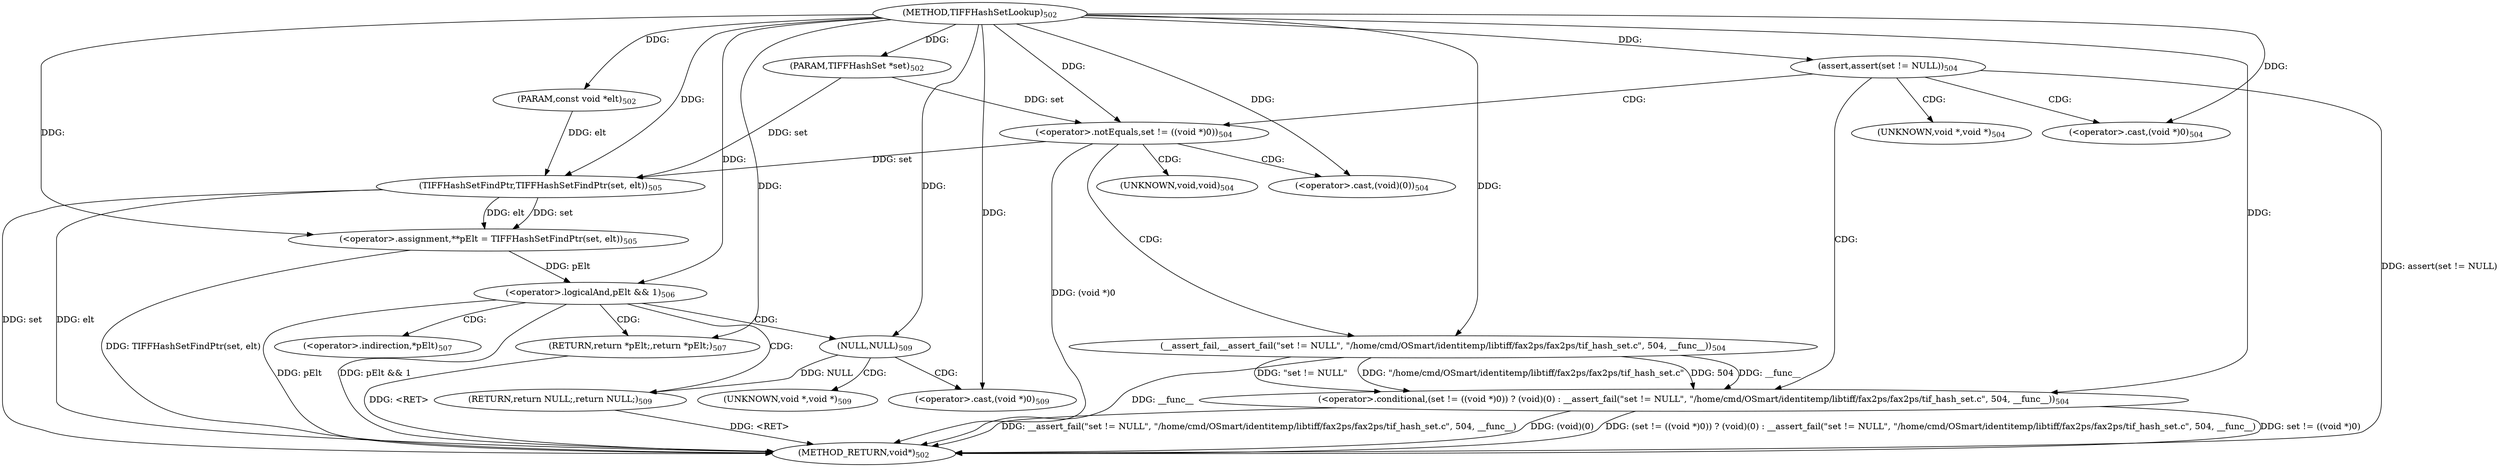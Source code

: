digraph "TIFFHashSetLookup" {  
"5654" [label = <(METHOD,TIFFHashSetLookup)<SUB>502</SUB>> ]
"5694" [label = <(METHOD_RETURN,void*)<SUB>502</SUB>> ]
"5655" [label = <(PARAM,TIFFHashSet *set)<SUB>502</SUB>> ]
"5656" [label = <(PARAM,const void *elt)<SUB>502</SUB>> ]
"5658" [label = <(assert,assert(set != NULL))<SUB>504</SUB>> ]
"5675" [label = <(&lt;operator&gt;.assignment,**pElt = TIFFHashSetFindPtr(set, elt))<SUB>505</SUB>> ]
"5688" [label = <(RETURN,return NULL;,return NULL;)<SUB>509</SUB>> ]
"5681" [label = <(&lt;operator&gt;.logicalAnd,pElt &amp;&amp; 1)<SUB>506</SUB>> ]
"5689" [label = <(NULL,NULL)<SUB>509</SUB>> ]
"5660" [label = <(&lt;operator&gt;.conditional,(set != ((void *)0)) ? (void)(0) : __assert_fail(&quot;set != NULL&quot;, &quot;/home/cmd/OSmart/identitemp/libtiff/fax2ps/fax2ps/tif_hash_set.c&quot;, 504, __func__))<SUB>504</SUB>> ]
"5677" [label = <(TIFFHashSetFindPtr,TIFFHashSetFindPtr(set, elt))<SUB>505</SUB>> ]
"5685" [label = <(RETURN,return *pElt;,return *pElt;)<SUB>507</SUB>> ]
"5691" [label = <(&lt;operator&gt;.cast,(void *)0)<SUB>509</SUB>> ]
"5661" [label = <(&lt;operator&gt;.notEquals,set != ((void *)0))<SUB>504</SUB>> ]
"5666" [label = <(&lt;operator&gt;.cast,(void)(0))<SUB>504</SUB>> ]
"5669" [label = <(__assert_fail,__assert_fail(&quot;set != NULL&quot;, &quot;/home/cmd/OSmart/identitemp/libtiff/fax2ps/fax2ps/tif_hash_set.c&quot;, 504, __func__))<SUB>504</SUB>> ]
"5663" [label = <(&lt;operator&gt;.cast,(void *)0)<SUB>504</SUB>> ]
"5686" [label = <(&lt;operator&gt;.indirection,*pElt)<SUB>507</SUB>> ]
"5667" [label = <(UNKNOWN,void,void)<SUB>504</SUB>> ]
"5692" [label = <(UNKNOWN,void *,void *)<SUB>509</SUB>> ]
"5664" [label = <(UNKNOWN,void *,void *)<SUB>504</SUB>> ]
  "5685" -> "5694"  [ label = "DDG: &lt;RET&gt;"] 
  "5688" -> "5694"  [ label = "DDG: &lt;RET&gt;"] 
  "5658" -> "5694"  [ label = "DDG: assert(set != NULL)"] 
  "5661" -> "5694"  [ label = "DDG: (void *)0"] 
  "5660" -> "5694"  [ label = "DDG: set != ((void *)0)"] 
  "5660" -> "5694"  [ label = "DDG: __assert_fail(&quot;set != NULL&quot;, &quot;/home/cmd/OSmart/identitemp/libtiff/fax2ps/fax2ps/tif_hash_set.c&quot;, 504, __func__)"] 
  "5660" -> "5694"  [ label = "DDG: (void)(0)"] 
  "5660" -> "5694"  [ label = "DDG: (set != ((void *)0)) ? (void)(0) : __assert_fail(&quot;set != NULL&quot;, &quot;/home/cmd/OSmart/identitemp/libtiff/fax2ps/fax2ps/tif_hash_set.c&quot;, 504, __func__)"] 
  "5677" -> "5694"  [ label = "DDG: set"] 
  "5677" -> "5694"  [ label = "DDG: elt"] 
  "5675" -> "5694"  [ label = "DDG: TIFFHashSetFindPtr(set, elt)"] 
  "5681" -> "5694"  [ label = "DDG: pElt"] 
  "5681" -> "5694"  [ label = "DDG: pElt &amp;&amp; 1"] 
  "5669" -> "5694"  [ label = "DDG: __func__"] 
  "5654" -> "5655"  [ label = "DDG: "] 
  "5654" -> "5656"  [ label = "DDG: "] 
  "5654" -> "5658"  [ label = "DDG: "] 
  "5677" -> "5675"  [ label = "DDG: set"] 
  "5677" -> "5675"  [ label = "DDG: elt"] 
  "5689" -> "5688"  [ label = "DDG: NULL"] 
  "5654" -> "5675"  [ label = "DDG: "] 
  "5654" -> "5689"  [ label = "DDG: "] 
  "5654" -> "5660"  [ label = "DDG: "] 
  "5669" -> "5660"  [ label = "DDG: &quot;set != NULL&quot;"] 
  "5669" -> "5660"  [ label = "DDG: &quot;/home/cmd/OSmart/identitemp/libtiff/fax2ps/fax2ps/tif_hash_set.c&quot;"] 
  "5669" -> "5660"  [ label = "DDG: 504"] 
  "5669" -> "5660"  [ label = "DDG: __func__"] 
  "5661" -> "5677"  [ label = "DDG: set"] 
  "5655" -> "5677"  [ label = "DDG: set"] 
  "5654" -> "5677"  [ label = "DDG: "] 
  "5656" -> "5677"  [ label = "DDG: elt"] 
  "5675" -> "5681"  [ label = "DDG: pElt"] 
  "5654" -> "5681"  [ label = "DDG: "] 
  "5654" -> "5685"  [ label = "DDG: "] 
  "5654" -> "5691"  [ label = "DDG: "] 
  "5655" -> "5661"  [ label = "DDG: set"] 
  "5654" -> "5661"  [ label = "DDG: "] 
  "5654" -> "5666"  [ label = "DDG: "] 
  "5654" -> "5669"  [ label = "DDG: "] 
  "5654" -> "5663"  [ label = "DDG: "] 
  "5658" -> "5661"  [ label = "CDG: "] 
  "5658" -> "5664"  [ label = "CDG: "] 
  "5658" -> "5660"  [ label = "CDG: "] 
  "5658" -> "5663"  [ label = "CDG: "] 
  "5681" -> "5685"  [ label = "CDG: "] 
  "5681" -> "5688"  [ label = "CDG: "] 
  "5681" -> "5689"  [ label = "CDG: "] 
  "5681" -> "5686"  [ label = "CDG: "] 
  "5689" -> "5692"  [ label = "CDG: "] 
  "5689" -> "5691"  [ label = "CDG: "] 
  "5661" -> "5667"  [ label = "CDG: "] 
  "5661" -> "5666"  [ label = "CDG: "] 
  "5661" -> "5669"  [ label = "CDG: "] 
}

